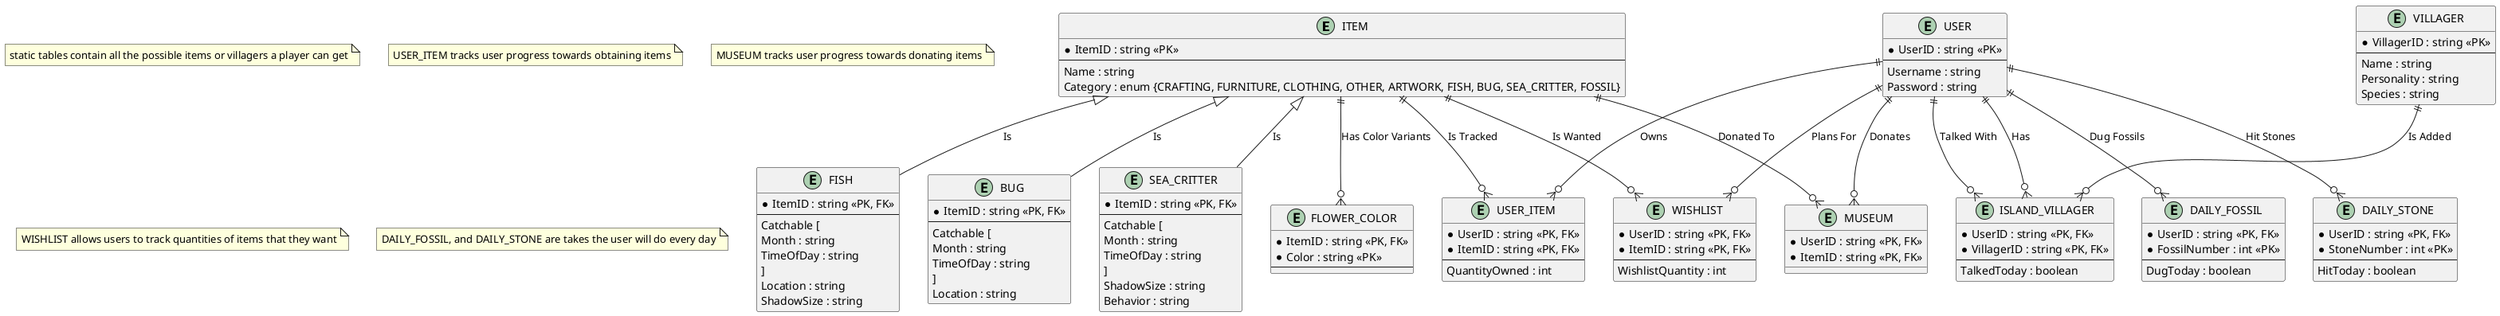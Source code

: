 @startuml

' static tables were added for multiple users accessing items
entity "ITEM" {
  * ItemID : string <<PK>>
  --
  Name : string
  Category : enum {CRAFTING, FURNITURE, CLOTHING, OTHER, ARTWORK, FISH, BUG, SEA_CRITTER, FOSSIL}
}

entity "FISH" {
  * ItemID : string <<PK, FK>>
  --
  Catchable [
    Month : string
    TimeOfDay : string
  ]
  Location : string
  ShadowSize : string
}

entity "BUG" {
  * ItemID : string <<PK, FK>>
  --
  Catchable [
    Month : string
    TimeOfDay : string
  ]
  Location : string
}

entity "SEA_CRITTER" {
  * ItemID : string <<PK, FK>>
  --
  Catchable [
    Month : string
    TimeOfDay : string
  ]
  ShadowSize : string
  Behavior : string
}

entity "FLOWER_COLOR" {
  * ItemID : string <<PK, FK>>
  * Color : string <<PK>>
  --
}

entity "VILLAGER" {
  * VillagerID : string <<PK>>
  --
  Name : string
  Personality : string
  Species : string
}

' user side tables
entity "USER" {
  * UserID : string <<PK>>
  --
  Username : string
  Password : string
}

' table created to differentiate items user does not have and
' possible items to get this also allows for better bcnf
' as every user has their own user_item table rather than users sharing
' the items table
entity "USER_ITEM" {
  * UserID : string <<PK, FK>>
  * ItemID : string <<PK, FK>>
  --
  QuantityOwned : int
}

' table to mark donated items rather than just a boolean in
' user_items this helps with donation of items that may not be in user_items
' also helps achieve bcnf with no redundant booleans in user_item
entity "MUSEUM" {
  * UserID : string <<PK, FK>>
  * ItemID : string <<PK, FK>>
}

' table to mark wishlist items and is similar to user_items in
' its purpose and push for bcnf
entity "WISHLIST" {
  * UserID : string <<PK, FK>>
  * ItemID : string <<PK, FK>>
  --
  WishlistQuantity : int
}

' table to mark user's villagers, similar to user_items and wishlist
entity "ISLAND_VILLAGER" {
  * UserID : string <<PK, FK>>
  * VillagerID : string <<PK, FK>>
  --
  TalkedToday : boolean
}

entity "DAILY_FOSSIL" {
  * UserID : string <<PK, FK>>
  * FossilNumber : int <<PK>>
  --
  DugToday : boolean
}

entity "DAILY_STONE" {
  * UserID : string <<PK, FK>>
  * StoneNumber : int <<PK>>
  --
  HitToday : boolean
}

' relationships
ITEM <|-- FISH : Is
ITEM <|-- BUG : Is
ITEM <|-- SEA_CRITTER : Is
ITEM ||--o{ FLOWER_COLOR : "Has Color Variants"

USER ||--o{ USER_ITEM : "Owns"
USER ||--o{ WISHLIST : "Plans For"
USER ||--o{ ISLAND_VILLAGER : "Has"
USER ||--o{ ISLAND_VILLAGER : "Talked With"
USER ||--o{ DAILY_FOSSIL : "Dug Fossils"
USER ||--o{ DAILY_STONE : "Hit Stones"
USER ||--o{ MUSEUM : "Donates"

ITEM ||--o{ MUSEUM : "Donated To"
ITEM ||--o{ USER_ITEM : "Is Tracked"
ITEM ||--o{ WISHLIST : "Is Wanted"

VILLAGER ||--o{ ISLAND_VILLAGER : "Is Added"

note "static tables contain all the possible items or villagers a player can get" as N0
note "USER_ITEM tracks user progress towards obtaining items" as N1
note "MUSEUM tracks user progress towards donating items" as N2
note "WISHLIST allows users to track quantities of items that they want" as N3
note "DAILY_FOSSIL, and DAILY_STONE are takes the user will do every day" as N4

@enduml
